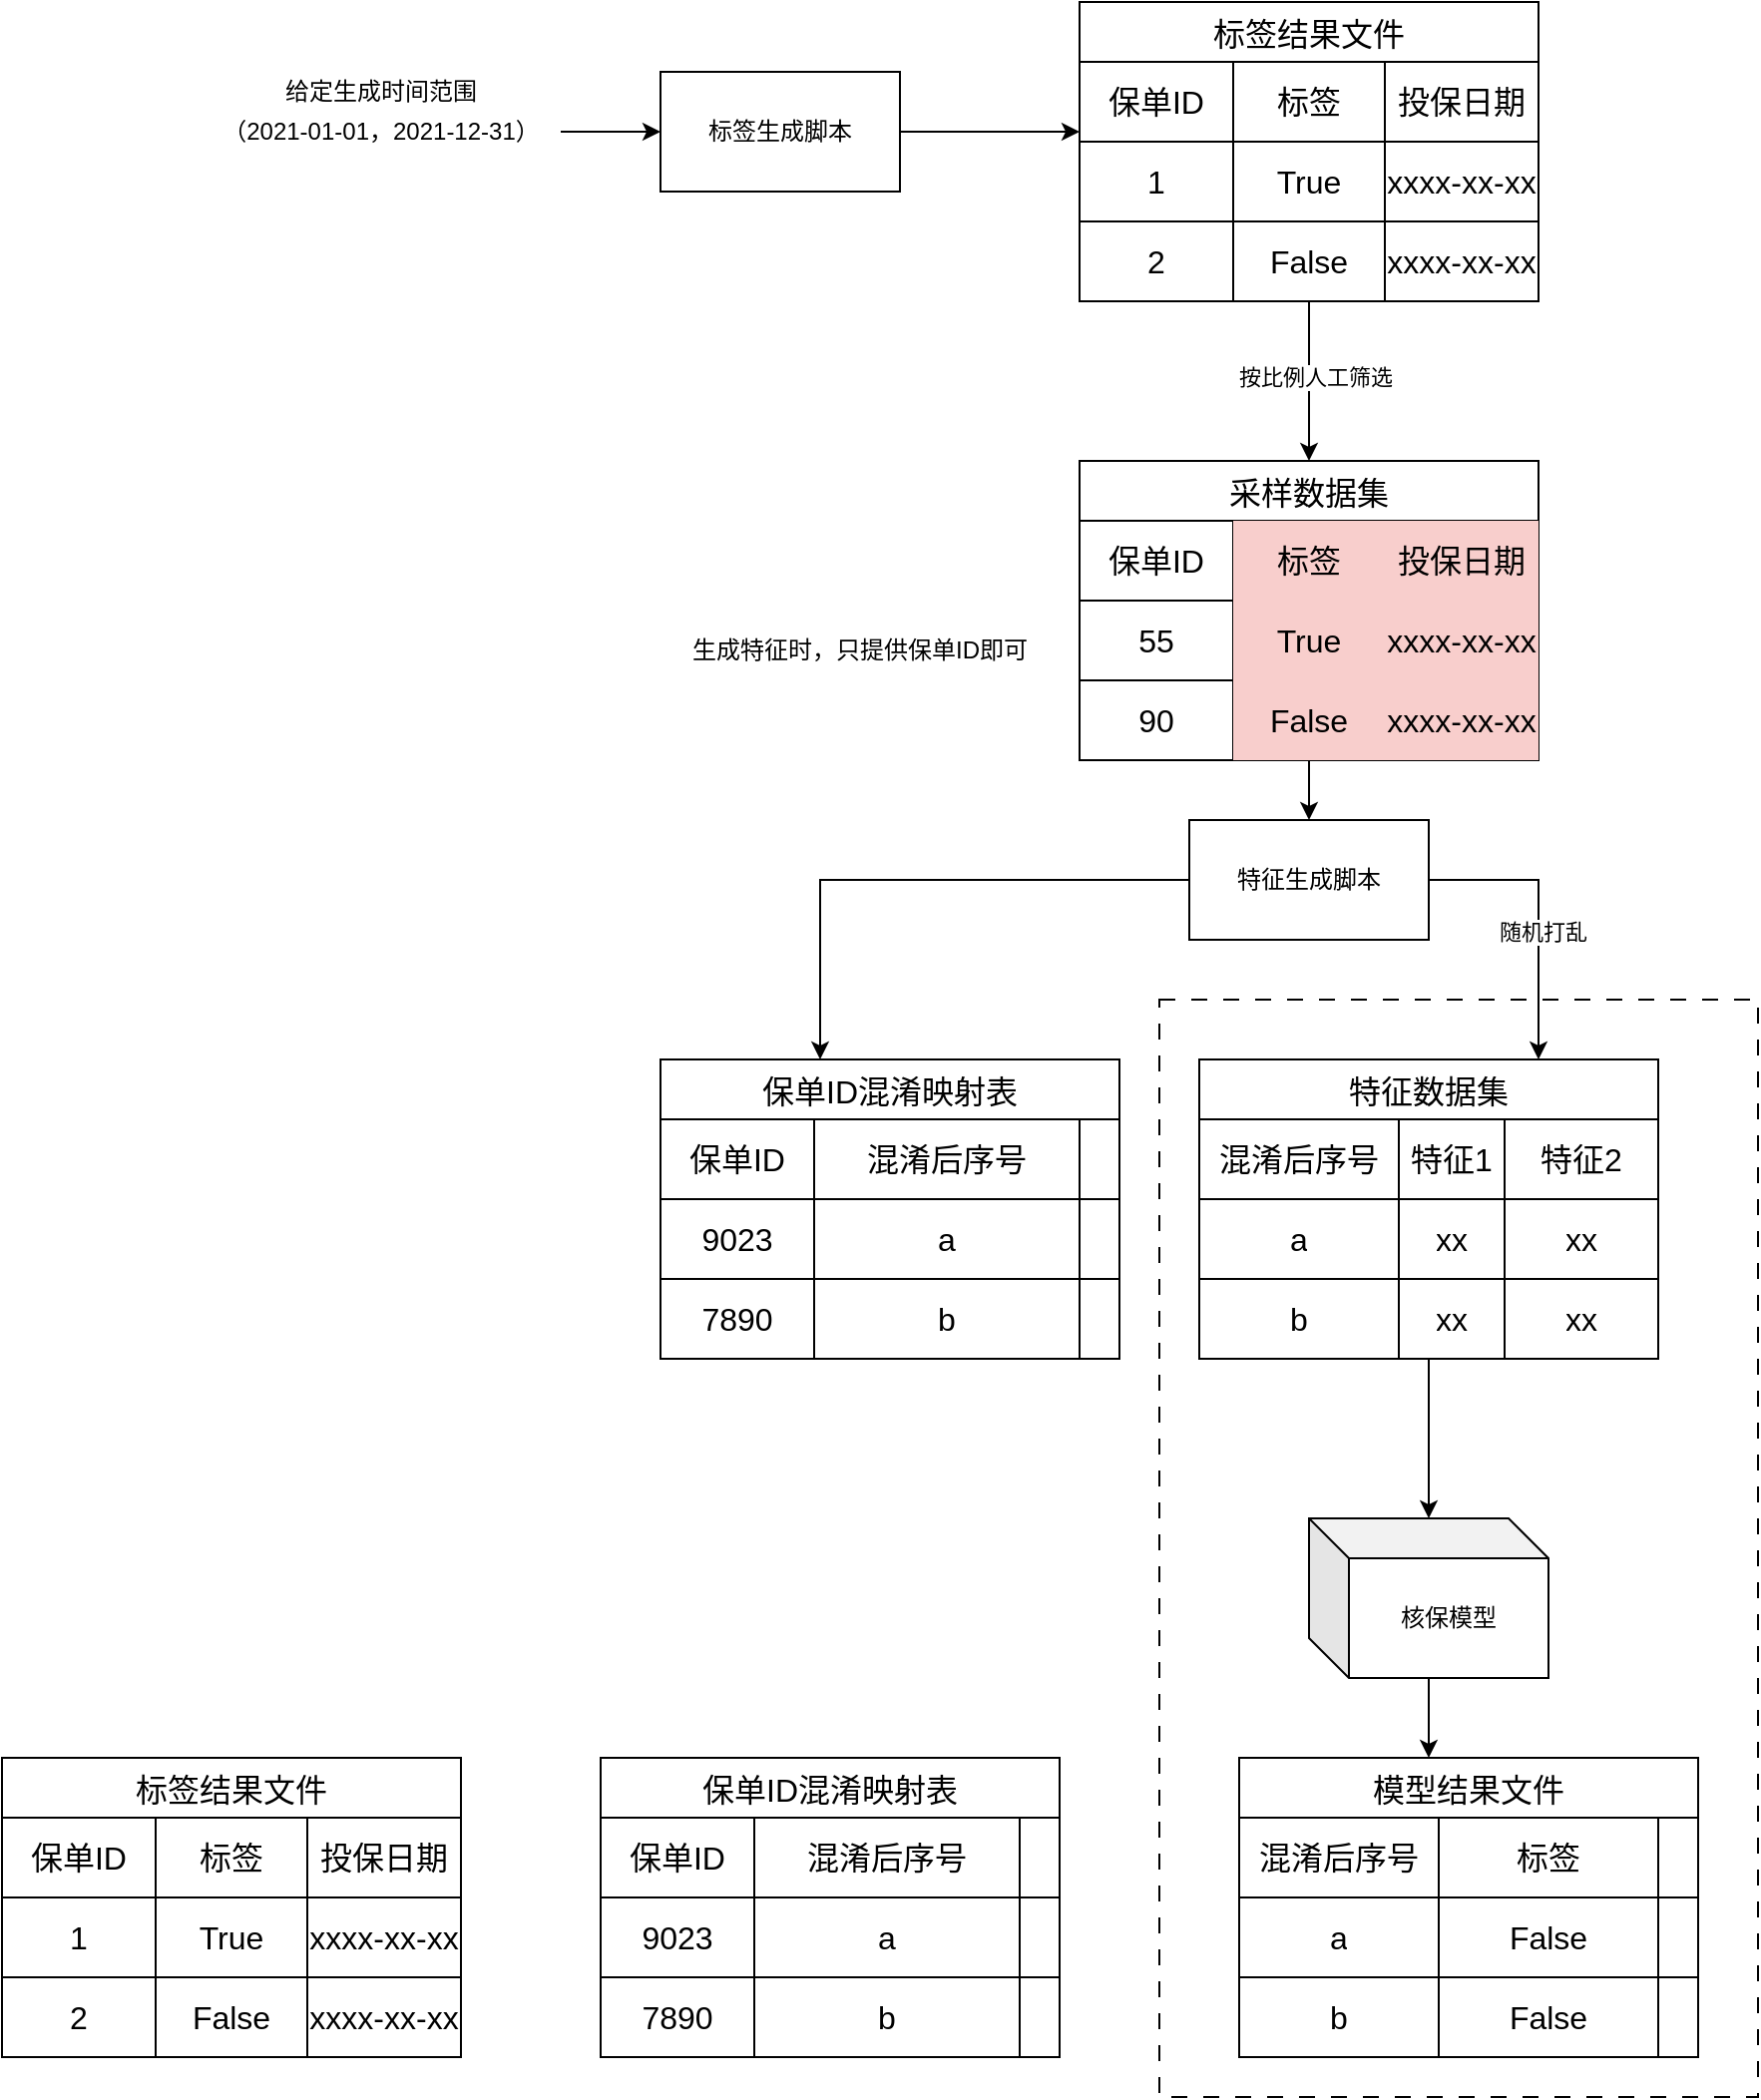<mxfile version="22.1.17" type="github">
  <diagram name="Page-1" id="KHW0duenWgythrrd411L">
    <mxGraphModel dx="2924" dy="1146" grid="1" gridSize="10" guides="1" tooltips="1" connect="1" arrows="1" fold="1" page="1" pageScale="1" pageWidth="850" pageHeight="1100" math="0" shadow="0">
      <root>
        <mxCell id="0" />
        <mxCell id="1" parent="0" />
        <mxCell id="S_Brn1MRhOEsXT1aJHYd-99" value="" style="rounded=0;whiteSpace=wrap;html=1;fillColor=none;dashed=1;dashPattern=8 8;" vertex="1" parent="1">
          <mxGeometry x="500" y="580" width="300" height="550" as="geometry" />
        </mxCell>
        <mxCell id="S_Brn1MRhOEsXT1aJHYd-56" style="edgeStyle=orthogonalEdgeStyle;rounded=0;orthogonalLoop=1;jettySize=auto;html=1;" edge="1" parent="1" source="S_Brn1MRhOEsXT1aJHYd-1" target="S_Brn1MRhOEsXT1aJHYd-43">
          <mxGeometry relative="1" as="geometry">
            <Array as="points">
              <mxPoint x="330" y="520" />
            </Array>
          </mxGeometry>
        </mxCell>
        <mxCell id="S_Brn1MRhOEsXT1aJHYd-100" style="edgeStyle=orthogonalEdgeStyle;rounded=0;orthogonalLoop=1;jettySize=auto;html=1;" edge="1" parent="1" source="S_Brn1MRhOEsXT1aJHYd-1" target="S_Brn1MRhOEsXT1aJHYd-57">
          <mxGeometry relative="1" as="geometry">
            <Array as="points">
              <mxPoint x="690" y="520" />
            </Array>
          </mxGeometry>
        </mxCell>
        <mxCell id="S_Brn1MRhOEsXT1aJHYd-101" value="随机打乱" style="edgeLabel;html=1;align=center;verticalAlign=middle;resizable=0;points=[];" vertex="1" connectable="0" parent="S_Brn1MRhOEsXT1aJHYd-100">
          <mxGeometry x="0.117" y="2" relative="1" as="geometry">
            <mxPoint as="offset" />
          </mxGeometry>
        </mxCell>
        <mxCell id="S_Brn1MRhOEsXT1aJHYd-1" value="特征生成脚本" style="rounded=0;whiteSpace=wrap;html=1;" vertex="1" parent="1">
          <mxGeometry x="515" y="490" width="120" height="60" as="geometry" />
        </mxCell>
        <mxCell id="S_Brn1MRhOEsXT1aJHYd-9" style="edgeStyle=orthogonalEdgeStyle;rounded=0;orthogonalLoop=1;jettySize=auto;html=1;" edge="1" parent="1" source="S_Brn1MRhOEsXT1aJHYd-2">
          <mxGeometry relative="1" as="geometry">
            <mxPoint x="460" y="145" as="targetPoint" />
          </mxGeometry>
        </mxCell>
        <mxCell id="S_Brn1MRhOEsXT1aJHYd-2" value="标签生成脚本" style="rounded=0;whiteSpace=wrap;html=1;" vertex="1" parent="1">
          <mxGeometry x="250" y="115" width="120" height="60" as="geometry" />
        </mxCell>
        <mxCell id="S_Brn1MRhOEsXT1aJHYd-4" style="edgeStyle=orthogonalEdgeStyle;rounded=0;orthogonalLoop=1;jettySize=auto;html=1;entryX=0;entryY=0.5;entryDx=0;entryDy=0;" edge="1" parent="1" source="S_Brn1MRhOEsXT1aJHYd-3" target="S_Brn1MRhOEsXT1aJHYd-2">
          <mxGeometry relative="1" as="geometry" />
        </mxCell>
        <mxCell id="S_Brn1MRhOEsXT1aJHYd-3" value="（2021-01-01，2021-12-31）" style="text;html=1;strokeColor=none;fillColor=none;align=center;verticalAlign=middle;whiteSpace=wrap;rounded=0;" vertex="1" parent="1">
          <mxGeometry x="20" y="130" width="180" height="30" as="geometry" />
        </mxCell>
        <mxCell id="S_Brn1MRhOEsXT1aJHYd-6" value="给定生成时间范围" style="text;html=1;strokeColor=none;fillColor=none;align=center;verticalAlign=middle;whiteSpace=wrap;rounded=0;" vertex="1" parent="1">
          <mxGeometry x="45" y="110" width="130" height="30" as="geometry" />
        </mxCell>
        <mxCell id="S_Brn1MRhOEsXT1aJHYd-39" style="edgeStyle=orthogonalEdgeStyle;rounded=0;orthogonalLoop=1;jettySize=auto;html=1;entryX=0.5;entryY=0;entryDx=0;entryDy=0;" edge="1" parent="1" source="S_Brn1MRhOEsXT1aJHYd-11" target="S_Brn1MRhOEsXT1aJHYd-24">
          <mxGeometry relative="1" as="geometry" />
        </mxCell>
        <mxCell id="S_Brn1MRhOEsXT1aJHYd-40" value="按比例人工筛选" style="edgeLabel;html=1;align=center;verticalAlign=middle;resizable=0;points=[];" vertex="1" connectable="0" parent="S_Brn1MRhOEsXT1aJHYd-39">
          <mxGeometry x="-0.057" y="3" relative="1" as="geometry">
            <mxPoint as="offset" />
          </mxGeometry>
        </mxCell>
        <mxCell id="S_Brn1MRhOEsXT1aJHYd-11" value="标签结果文件" style="shape=table;startSize=30;container=1;collapsible=0;childLayout=tableLayout;strokeColor=default;fontSize=16;" vertex="1" parent="1">
          <mxGeometry x="460" y="80" width="230" height="150" as="geometry" />
        </mxCell>
        <mxCell id="S_Brn1MRhOEsXT1aJHYd-12" value="" style="shape=tableRow;horizontal=0;startSize=0;swimlaneHead=0;swimlaneBody=0;strokeColor=inherit;top=0;left=0;bottom=0;right=0;collapsible=0;dropTarget=0;fillColor=none;points=[[0,0.5],[1,0.5]];portConstraint=eastwest;fontSize=16;" vertex="1" parent="S_Brn1MRhOEsXT1aJHYd-11">
          <mxGeometry y="30" width="230" height="40" as="geometry" />
        </mxCell>
        <mxCell id="S_Brn1MRhOEsXT1aJHYd-13" value="保单ID" style="shape=partialRectangle;html=1;whiteSpace=wrap;connectable=0;strokeColor=inherit;overflow=hidden;fillColor=none;top=0;left=0;bottom=0;right=0;pointerEvents=1;fontSize=16;" vertex="1" parent="S_Brn1MRhOEsXT1aJHYd-12">
          <mxGeometry width="77" height="40" as="geometry">
            <mxRectangle width="77" height="40" as="alternateBounds" />
          </mxGeometry>
        </mxCell>
        <mxCell id="S_Brn1MRhOEsXT1aJHYd-14" value="标签" style="shape=partialRectangle;html=1;whiteSpace=wrap;connectable=0;strokeColor=inherit;overflow=hidden;fillColor=none;top=0;left=0;bottom=0;right=0;pointerEvents=1;fontSize=16;" vertex="1" parent="S_Brn1MRhOEsXT1aJHYd-12">
          <mxGeometry x="77" width="76" height="40" as="geometry">
            <mxRectangle width="76" height="40" as="alternateBounds" />
          </mxGeometry>
        </mxCell>
        <mxCell id="S_Brn1MRhOEsXT1aJHYd-15" value="投保日期" style="shape=partialRectangle;html=1;whiteSpace=wrap;connectable=0;strokeColor=inherit;overflow=hidden;fillColor=none;top=0;left=0;bottom=0;right=0;pointerEvents=1;fontSize=16;" vertex="1" parent="S_Brn1MRhOEsXT1aJHYd-12">
          <mxGeometry x="153" width="77" height="40" as="geometry">
            <mxRectangle width="77" height="40" as="alternateBounds" />
          </mxGeometry>
        </mxCell>
        <mxCell id="S_Brn1MRhOEsXT1aJHYd-16" value="" style="shape=tableRow;horizontal=0;startSize=0;swimlaneHead=0;swimlaneBody=0;strokeColor=inherit;top=0;left=0;bottom=0;right=0;collapsible=0;dropTarget=0;fillColor=none;points=[[0,0.5],[1,0.5]];portConstraint=eastwest;fontSize=16;" vertex="1" parent="S_Brn1MRhOEsXT1aJHYd-11">
          <mxGeometry y="70" width="230" height="40" as="geometry" />
        </mxCell>
        <mxCell id="S_Brn1MRhOEsXT1aJHYd-17" value="1" style="shape=partialRectangle;html=1;whiteSpace=wrap;connectable=0;strokeColor=inherit;overflow=hidden;fillColor=none;top=0;left=0;bottom=0;right=0;pointerEvents=1;fontSize=16;" vertex="1" parent="S_Brn1MRhOEsXT1aJHYd-16">
          <mxGeometry width="77" height="40" as="geometry">
            <mxRectangle width="77" height="40" as="alternateBounds" />
          </mxGeometry>
        </mxCell>
        <mxCell id="S_Brn1MRhOEsXT1aJHYd-18" value="True" style="shape=partialRectangle;html=1;whiteSpace=wrap;connectable=0;strokeColor=inherit;overflow=hidden;fillColor=none;top=0;left=0;bottom=0;right=0;pointerEvents=1;fontSize=16;" vertex="1" parent="S_Brn1MRhOEsXT1aJHYd-16">
          <mxGeometry x="77" width="76" height="40" as="geometry">
            <mxRectangle width="76" height="40" as="alternateBounds" />
          </mxGeometry>
        </mxCell>
        <mxCell id="S_Brn1MRhOEsXT1aJHYd-19" value="xxxx-xx-xx" style="shape=partialRectangle;html=1;whiteSpace=wrap;connectable=0;strokeColor=inherit;overflow=hidden;fillColor=none;top=0;left=0;bottom=0;right=0;pointerEvents=1;fontSize=16;" vertex="1" parent="S_Brn1MRhOEsXT1aJHYd-16">
          <mxGeometry x="153" width="77" height="40" as="geometry">
            <mxRectangle width="77" height="40" as="alternateBounds" />
          </mxGeometry>
        </mxCell>
        <mxCell id="S_Brn1MRhOEsXT1aJHYd-20" value="" style="shape=tableRow;horizontal=0;startSize=0;swimlaneHead=0;swimlaneBody=0;strokeColor=inherit;top=0;left=0;bottom=0;right=0;collapsible=0;dropTarget=0;fillColor=none;points=[[0,0.5],[1,0.5]];portConstraint=eastwest;fontSize=16;" vertex="1" parent="S_Brn1MRhOEsXT1aJHYd-11">
          <mxGeometry y="110" width="230" height="40" as="geometry" />
        </mxCell>
        <mxCell id="S_Brn1MRhOEsXT1aJHYd-21" value="2" style="shape=partialRectangle;html=1;whiteSpace=wrap;connectable=0;strokeColor=inherit;overflow=hidden;fillColor=none;top=0;left=0;bottom=0;right=0;pointerEvents=1;fontSize=16;" vertex="1" parent="S_Brn1MRhOEsXT1aJHYd-20">
          <mxGeometry width="77" height="40" as="geometry">
            <mxRectangle width="77" height="40" as="alternateBounds" />
          </mxGeometry>
        </mxCell>
        <mxCell id="S_Brn1MRhOEsXT1aJHYd-22" value="False" style="shape=partialRectangle;html=1;whiteSpace=wrap;connectable=0;strokeColor=inherit;overflow=hidden;fillColor=none;top=0;left=0;bottom=0;right=0;pointerEvents=1;fontSize=16;" vertex="1" parent="S_Brn1MRhOEsXT1aJHYd-20">
          <mxGeometry x="77" width="76" height="40" as="geometry">
            <mxRectangle width="76" height="40" as="alternateBounds" />
          </mxGeometry>
        </mxCell>
        <mxCell id="S_Brn1MRhOEsXT1aJHYd-23" value="xxxx-xx-xx" style="shape=partialRectangle;html=1;whiteSpace=wrap;connectable=0;strokeColor=inherit;overflow=hidden;fillColor=none;top=0;left=0;bottom=0;right=0;pointerEvents=1;fontSize=16;" vertex="1" parent="S_Brn1MRhOEsXT1aJHYd-20">
          <mxGeometry x="153" width="77" height="40" as="geometry">
            <mxRectangle width="77" height="40" as="alternateBounds" />
          </mxGeometry>
        </mxCell>
        <mxCell id="S_Brn1MRhOEsXT1aJHYd-41" style="edgeStyle=orthogonalEdgeStyle;rounded=0;orthogonalLoop=1;jettySize=auto;html=1;entryX=0.5;entryY=0;entryDx=0;entryDy=0;" edge="1" parent="1" source="S_Brn1MRhOEsXT1aJHYd-24" target="S_Brn1MRhOEsXT1aJHYd-1">
          <mxGeometry relative="1" as="geometry" />
        </mxCell>
        <mxCell id="S_Brn1MRhOEsXT1aJHYd-24" value="采样数据集" style="shape=table;startSize=30;container=1;collapsible=0;childLayout=tableLayout;strokeColor=default;fontSize=16;" vertex="1" parent="1">
          <mxGeometry x="460" y="310" width="230" height="150" as="geometry" />
        </mxCell>
        <mxCell id="S_Brn1MRhOEsXT1aJHYd-25" value="" style="shape=tableRow;horizontal=0;startSize=0;swimlaneHead=0;swimlaneBody=0;strokeColor=inherit;top=0;left=0;bottom=0;right=0;collapsible=0;dropTarget=0;fillColor=none;points=[[0,0.5],[1,0.5]];portConstraint=eastwest;fontSize=16;" vertex="1" parent="S_Brn1MRhOEsXT1aJHYd-24">
          <mxGeometry y="30" width="230" height="40" as="geometry" />
        </mxCell>
        <mxCell id="S_Brn1MRhOEsXT1aJHYd-26" value="保单ID" style="shape=partialRectangle;html=1;whiteSpace=wrap;connectable=0;strokeColor=inherit;overflow=hidden;fillColor=none;top=0;left=0;bottom=0;right=0;pointerEvents=1;fontSize=16;" vertex="1" parent="S_Brn1MRhOEsXT1aJHYd-25">
          <mxGeometry width="77" height="40" as="geometry">
            <mxRectangle width="77" height="40" as="alternateBounds" />
          </mxGeometry>
        </mxCell>
        <mxCell id="S_Brn1MRhOEsXT1aJHYd-27" value="标签" style="shape=partialRectangle;html=1;whiteSpace=wrap;connectable=0;strokeColor=#b85450;overflow=hidden;fillColor=#f8cecc;top=0;left=0;bottom=0;right=0;pointerEvents=1;fontSize=16;" vertex="1" parent="S_Brn1MRhOEsXT1aJHYd-25">
          <mxGeometry x="77" width="76" height="40" as="geometry">
            <mxRectangle width="76" height="40" as="alternateBounds" />
          </mxGeometry>
        </mxCell>
        <mxCell id="S_Brn1MRhOEsXT1aJHYd-28" value="投保日期" style="shape=partialRectangle;html=1;whiteSpace=wrap;connectable=0;strokeColor=#b85450;overflow=hidden;fillColor=#f8cecc;top=0;left=0;bottom=0;right=0;pointerEvents=1;fontSize=16;" vertex="1" parent="S_Brn1MRhOEsXT1aJHYd-25">
          <mxGeometry x="153" width="77" height="40" as="geometry">
            <mxRectangle width="77" height="40" as="alternateBounds" />
          </mxGeometry>
        </mxCell>
        <mxCell id="S_Brn1MRhOEsXT1aJHYd-29" value="" style="shape=tableRow;horizontal=0;startSize=0;swimlaneHead=0;swimlaneBody=0;strokeColor=inherit;top=0;left=0;bottom=0;right=0;collapsible=0;dropTarget=0;fillColor=none;points=[[0,0.5],[1,0.5]];portConstraint=eastwest;fontSize=16;" vertex="1" parent="S_Brn1MRhOEsXT1aJHYd-24">
          <mxGeometry y="70" width="230" height="40" as="geometry" />
        </mxCell>
        <mxCell id="S_Brn1MRhOEsXT1aJHYd-30" value="55" style="shape=partialRectangle;html=1;whiteSpace=wrap;connectable=0;strokeColor=inherit;overflow=hidden;fillColor=none;top=0;left=0;bottom=0;right=0;pointerEvents=1;fontSize=16;" vertex="1" parent="S_Brn1MRhOEsXT1aJHYd-29">
          <mxGeometry width="77" height="40" as="geometry">
            <mxRectangle width="77" height="40" as="alternateBounds" />
          </mxGeometry>
        </mxCell>
        <mxCell id="S_Brn1MRhOEsXT1aJHYd-31" value="True" style="shape=partialRectangle;html=1;whiteSpace=wrap;connectable=0;strokeColor=#b85450;overflow=hidden;fillColor=#f8cecc;top=0;left=0;bottom=0;right=0;pointerEvents=1;fontSize=16;" vertex="1" parent="S_Brn1MRhOEsXT1aJHYd-29">
          <mxGeometry x="77" width="76" height="40" as="geometry">
            <mxRectangle width="76" height="40" as="alternateBounds" />
          </mxGeometry>
        </mxCell>
        <mxCell id="S_Brn1MRhOEsXT1aJHYd-32" value="xxxx-xx-xx" style="shape=partialRectangle;html=1;whiteSpace=wrap;connectable=0;strokeColor=#b85450;overflow=hidden;fillColor=#f8cecc;top=0;left=0;bottom=0;right=0;pointerEvents=1;fontSize=16;" vertex="1" parent="S_Brn1MRhOEsXT1aJHYd-29">
          <mxGeometry x="153" width="77" height="40" as="geometry">
            <mxRectangle width="77" height="40" as="alternateBounds" />
          </mxGeometry>
        </mxCell>
        <mxCell id="S_Brn1MRhOEsXT1aJHYd-33" value="" style="shape=tableRow;horizontal=0;startSize=0;swimlaneHead=0;swimlaneBody=0;strokeColor=inherit;top=0;left=0;bottom=0;right=0;collapsible=0;dropTarget=0;fillColor=none;points=[[0,0.5],[1,0.5]];portConstraint=eastwest;fontSize=16;" vertex="1" parent="S_Brn1MRhOEsXT1aJHYd-24">
          <mxGeometry y="110" width="230" height="40" as="geometry" />
        </mxCell>
        <mxCell id="S_Brn1MRhOEsXT1aJHYd-34" value="90" style="shape=partialRectangle;html=1;whiteSpace=wrap;connectable=0;strokeColor=inherit;overflow=hidden;fillColor=none;top=0;left=0;bottom=0;right=0;pointerEvents=1;fontSize=16;" vertex="1" parent="S_Brn1MRhOEsXT1aJHYd-33">
          <mxGeometry width="77" height="40" as="geometry">
            <mxRectangle width="77" height="40" as="alternateBounds" />
          </mxGeometry>
        </mxCell>
        <mxCell id="S_Brn1MRhOEsXT1aJHYd-35" value="False" style="shape=partialRectangle;html=1;whiteSpace=wrap;connectable=0;strokeColor=#b85450;overflow=hidden;fillColor=#f8cecc;top=0;left=0;bottom=0;right=0;pointerEvents=1;fontSize=16;" vertex="1" parent="S_Brn1MRhOEsXT1aJHYd-33">
          <mxGeometry x="77" width="76" height="40" as="geometry">
            <mxRectangle width="76" height="40" as="alternateBounds" />
          </mxGeometry>
        </mxCell>
        <mxCell id="S_Brn1MRhOEsXT1aJHYd-36" value="xxxx-xx-xx" style="shape=partialRectangle;html=1;whiteSpace=wrap;connectable=0;strokeColor=#b85450;overflow=hidden;fillColor=#f8cecc;top=0;left=0;bottom=0;right=0;pointerEvents=1;fontSize=16;" vertex="1" parent="S_Brn1MRhOEsXT1aJHYd-33">
          <mxGeometry x="153" width="77" height="40" as="geometry">
            <mxRectangle width="77" height="40" as="alternateBounds" />
          </mxGeometry>
        </mxCell>
        <mxCell id="S_Brn1MRhOEsXT1aJHYd-43" value="保单ID混淆映射表" style="shape=table;startSize=30;container=1;collapsible=0;childLayout=tableLayout;strokeColor=default;fontSize=16;" vertex="1" parent="1">
          <mxGeometry x="250" y="610" width="230" height="150" as="geometry" />
        </mxCell>
        <mxCell id="S_Brn1MRhOEsXT1aJHYd-44" value="" style="shape=tableRow;horizontal=0;startSize=0;swimlaneHead=0;swimlaneBody=0;strokeColor=inherit;top=0;left=0;bottom=0;right=0;collapsible=0;dropTarget=0;fillColor=none;points=[[0,0.5],[1,0.5]];portConstraint=eastwest;fontSize=16;" vertex="1" parent="S_Brn1MRhOEsXT1aJHYd-43">
          <mxGeometry y="30" width="230" height="40" as="geometry" />
        </mxCell>
        <mxCell id="S_Brn1MRhOEsXT1aJHYd-45" value="保单ID" style="shape=partialRectangle;html=1;whiteSpace=wrap;connectable=0;strokeColor=inherit;overflow=hidden;fillColor=none;top=0;left=0;bottom=0;right=0;pointerEvents=1;fontSize=16;" vertex="1" parent="S_Brn1MRhOEsXT1aJHYd-44">
          <mxGeometry width="77" height="40" as="geometry">
            <mxRectangle width="77" height="40" as="alternateBounds" />
          </mxGeometry>
        </mxCell>
        <mxCell id="S_Brn1MRhOEsXT1aJHYd-46" value="混淆后序号" style="shape=partialRectangle;html=1;whiteSpace=wrap;connectable=0;strokeColor=inherit;overflow=hidden;fillColor=none;top=0;left=0;bottom=0;right=0;pointerEvents=1;fontSize=16;" vertex="1" parent="S_Brn1MRhOEsXT1aJHYd-44">
          <mxGeometry x="77" width="133" height="40" as="geometry">
            <mxRectangle width="133" height="40" as="alternateBounds" />
          </mxGeometry>
        </mxCell>
        <mxCell id="S_Brn1MRhOEsXT1aJHYd-47" value="" style="shape=partialRectangle;html=1;whiteSpace=wrap;connectable=0;strokeColor=inherit;overflow=hidden;fillColor=none;top=0;left=0;bottom=0;right=0;pointerEvents=1;fontSize=16;" vertex="1" parent="S_Brn1MRhOEsXT1aJHYd-44">
          <mxGeometry x="210" width="20" height="40" as="geometry">
            <mxRectangle width="20" height="40" as="alternateBounds" />
          </mxGeometry>
        </mxCell>
        <mxCell id="S_Brn1MRhOEsXT1aJHYd-48" value="" style="shape=tableRow;horizontal=0;startSize=0;swimlaneHead=0;swimlaneBody=0;strokeColor=inherit;top=0;left=0;bottom=0;right=0;collapsible=0;dropTarget=0;fillColor=none;points=[[0,0.5],[1,0.5]];portConstraint=eastwest;fontSize=16;" vertex="1" parent="S_Brn1MRhOEsXT1aJHYd-43">
          <mxGeometry y="70" width="230" height="40" as="geometry" />
        </mxCell>
        <mxCell id="S_Brn1MRhOEsXT1aJHYd-49" value="9023" style="shape=partialRectangle;html=1;whiteSpace=wrap;connectable=0;strokeColor=inherit;overflow=hidden;fillColor=none;top=0;left=0;bottom=0;right=0;pointerEvents=1;fontSize=16;" vertex="1" parent="S_Brn1MRhOEsXT1aJHYd-48">
          <mxGeometry width="77" height="40" as="geometry">
            <mxRectangle width="77" height="40" as="alternateBounds" />
          </mxGeometry>
        </mxCell>
        <mxCell id="S_Brn1MRhOEsXT1aJHYd-50" value="a" style="shape=partialRectangle;html=1;whiteSpace=wrap;connectable=0;strokeColor=inherit;overflow=hidden;fillColor=none;top=0;left=0;bottom=0;right=0;pointerEvents=1;fontSize=16;" vertex="1" parent="S_Brn1MRhOEsXT1aJHYd-48">
          <mxGeometry x="77" width="133" height="40" as="geometry">
            <mxRectangle width="133" height="40" as="alternateBounds" />
          </mxGeometry>
        </mxCell>
        <mxCell id="S_Brn1MRhOEsXT1aJHYd-51" value="" style="shape=partialRectangle;html=1;whiteSpace=wrap;connectable=0;strokeColor=inherit;overflow=hidden;fillColor=none;top=0;left=0;bottom=0;right=0;pointerEvents=1;fontSize=16;" vertex="1" parent="S_Brn1MRhOEsXT1aJHYd-48">
          <mxGeometry x="210" width="20" height="40" as="geometry">
            <mxRectangle width="20" height="40" as="alternateBounds" />
          </mxGeometry>
        </mxCell>
        <mxCell id="S_Brn1MRhOEsXT1aJHYd-52" value="" style="shape=tableRow;horizontal=0;startSize=0;swimlaneHead=0;swimlaneBody=0;strokeColor=inherit;top=0;left=0;bottom=0;right=0;collapsible=0;dropTarget=0;fillColor=none;points=[[0,0.5],[1,0.5]];portConstraint=eastwest;fontSize=16;" vertex="1" parent="S_Brn1MRhOEsXT1aJHYd-43">
          <mxGeometry y="110" width="230" height="40" as="geometry" />
        </mxCell>
        <mxCell id="S_Brn1MRhOEsXT1aJHYd-53" value="7890" style="shape=partialRectangle;html=1;whiteSpace=wrap;connectable=0;strokeColor=inherit;overflow=hidden;fillColor=none;top=0;left=0;bottom=0;right=0;pointerEvents=1;fontSize=16;" vertex="1" parent="S_Brn1MRhOEsXT1aJHYd-52">
          <mxGeometry width="77" height="40" as="geometry">
            <mxRectangle width="77" height="40" as="alternateBounds" />
          </mxGeometry>
        </mxCell>
        <mxCell id="S_Brn1MRhOEsXT1aJHYd-54" value="b" style="shape=partialRectangle;html=1;whiteSpace=wrap;connectable=0;strokeColor=inherit;overflow=hidden;fillColor=none;top=0;left=0;bottom=0;right=0;pointerEvents=1;fontSize=16;" vertex="1" parent="S_Brn1MRhOEsXT1aJHYd-52">
          <mxGeometry x="77" width="133" height="40" as="geometry">
            <mxRectangle width="133" height="40" as="alternateBounds" />
          </mxGeometry>
        </mxCell>
        <mxCell id="S_Brn1MRhOEsXT1aJHYd-55" value="" style="shape=partialRectangle;html=1;whiteSpace=wrap;connectable=0;strokeColor=inherit;overflow=hidden;fillColor=none;top=0;left=0;bottom=0;right=0;pointerEvents=1;fontSize=16;" vertex="1" parent="S_Brn1MRhOEsXT1aJHYd-52">
          <mxGeometry x="210" width="20" height="40" as="geometry">
            <mxRectangle width="20" height="40" as="alternateBounds" />
          </mxGeometry>
        </mxCell>
        <mxCell id="S_Brn1MRhOEsXT1aJHYd-104" style="edgeStyle=orthogonalEdgeStyle;rounded=0;orthogonalLoop=1;jettySize=auto;html=1;" edge="1" parent="1" source="S_Brn1MRhOEsXT1aJHYd-57" target="S_Brn1MRhOEsXT1aJHYd-103">
          <mxGeometry relative="1" as="geometry" />
        </mxCell>
        <mxCell id="S_Brn1MRhOEsXT1aJHYd-57" value="特征数据集" style="shape=table;startSize=30;container=1;collapsible=0;childLayout=tableLayout;strokeColor=default;fontSize=16;" vertex="1" parent="1">
          <mxGeometry x="520" y="610" width="230" height="150" as="geometry" />
        </mxCell>
        <mxCell id="S_Brn1MRhOEsXT1aJHYd-58" value="" style="shape=tableRow;horizontal=0;startSize=0;swimlaneHead=0;swimlaneBody=0;strokeColor=inherit;top=0;left=0;bottom=0;right=0;collapsible=0;dropTarget=0;fillColor=none;points=[[0,0.5],[1,0.5]];portConstraint=eastwest;fontSize=16;" vertex="1" parent="S_Brn1MRhOEsXT1aJHYd-57">
          <mxGeometry y="30" width="230" height="40" as="geometry" />
        </mxCell>
        <mxCell id="S_Brn1MRhOEsXT1aJHYd-59" value="混淆后序号" style="shape=partialRectangle;html=1;whiteSpace=wrap;connectable=0;strokeColor=inherit;overflow=hidden;fillColor=none;top=0;left=0;bottom=0;right=0;pointerEvents=1;fontSize=16;" vertex="1" parent="S_Brn1MRhOEsXT1aJHYd-58">
          <mxGeometry width="100" height="40" as="geometry">
            <mxRectangle width="100" height="40" as="alternateBounds" />
          </mxGeometry>
        </mxCell>
        <mxCell id="S_Brn1MRhOEsXT1aJHYd-60" value="特征1" style="shape=partialRectangle;html=1;whiteSpace=wrap;connectable=0;strokeColor=inherit;overflow=hidden;fillColor=none;top=0;left=0;bottom=0;right=0;pointerEvents=1;fontSize=16;" vertex="1" parent="S_Brn1MRhOEsXT1aJHYd-58">
          <mxGeometry x="100" width="53" height="40" as="geometry">
            <mxRectangle width="53" height="40" as="alternateBounds" />
          </mxGeometry>
        </mxCell>
        <mxCell id="S_Brn1MRhOEsXT1aJHYd-61" value="特征2" style="shape=partialRectangle;html=1;whiteSpace=wrap;connectable=0;strokeColor=inherit;overflow=hidden;fillColor=none;top=0;left=0;bottom=0;right=0;pointerEvents=1;fontSize=16;" vertex="1" parent="S_Brn1MRhOEsXT1aJHYd-58">
          <mxGeometry x="153" width="77" height="40" as="geometry">
            <mxRectangle width="77" height="40" as="alternateBounds" />
          </mxGeometry>
        </mxCell>
        <mxCell id="S_Brn1MRhOEsXT1aJHYd-62" value="" style="shape=tableRow;horizontal=0;startSize=0;swimlaneHead=0;swimlaneBody=0;strokeColor=inherit;top=0;left=0;bottom=0;right=0;collapsible=0;dropTarget=0;fillColor=none;points=[[0,0.5],[1,0.5]];portConstraint=eastwest;fontSize=16;" vertex="1" parent="S_Brn1MRhOEsXT1aJHYd-57">
          <mxGeometry y="70" width="230" height="40" as="geometry" />
        </mxCell>
        <mxCell id="S_Brn1MRhOEsXT1aJHYd-63" value="a" style="shape=partialRectangle;html=1;whiteSpace=wrap;connectable=0;strokeColor=inherit;overflow=hidden;fillColor=none;top=0;left=0;bottom=0;right=0;pointerEvents=1;fontSize=16;" vertex="1" parent="S_Brn1MRhOEsXT1aJHYd-62">
          <mxGeometry width="100" height="40" as="geometry">
            <mxRectangle width="100" height="40" as="alternateBounds" />
          </mxGeometry>
        </mxCell>
        <mxCell id="S_Brn1MRhOEsXT1aJHYd-64" value="xx" style="shape=partialRectangle;html=1;whiteSpace=wrap;connectable=0;strokeColor=inherit;overflow=hidden;fillColor=none;top=0;left=0;bottom=0;right=0;pointerEvents=1;fontSize=16;" vertex="1" parent="S_Brn1MRhOEsXT1aJHYd-62">
          <mxGeometry x="100" width="53" height="40" as="geometry">
            <mxRectangle width="53" height="40" as="alternateBounds" />
          </mxGeometry>
        </mxCell>
        <mxCell id="S_Brn1MRhOEsXT1aJHYd-65" value="xx" style="shape=partialRectangle;html=1;whiteSpace=wrap;connectable=0;strokeColor=inherit;overflow=hidden;fillColor=none;top=0;left=0;bottom=0;right=0;pointerEvents=1;fontSize=16;" vertex="1" parent="S_Brn1MRhOEsXT1aJHYd-62">
          <mxGeometry x="153" width="77" height="40" as="geometry">
            <mxRectangle width="77" height="40" as="alternateBounds" />
          </mxGeometry>
        </mxCell>
        <mxCell id="S_Brn1MRhOEsXT1aJHYd-66" value="" style="shape=tableRow;horizontal=0;startSize=0;swimlaneHead=0;swimlaneBody=0;strokeColor=inherit;top=0;left=0;bottom=0;right=0;collapsible=0;dropTarget=0;fillColor=none;points=[[0,0.5],[1,0.5]];portConstraint=eastwest;fontSize=16;" vertex="1" parent="S_Brn1MRhOEsXT1aJHYd-57">
          <mxGeometry y="110" width="230" height="40" as="geometry" />
        </mxCell>
        <mxCell id="S_Brn1MRhOEsXT1aJHYd-67" value="b" style="shape=partialRectangle;html=1;whiteSpace=wrap;connectable=0;strokeColor=inherit;overflow=hidden;fillColor=none;top=0;left=0;bottom=0;right=0;pointerEvents=1;fontSize=16;" vertex="1" parent="S_Brn1MRhOEsXT1aJHYd-66">
          <mxGeometry width="100" height="40" as="geometry">
            <mxRectangle width="100" height="40" as="alternateBounds" />
          </mxGeometry>
        </mxCell>
        <mxCell id="S_Brn1MRhOEsXT1aJHYd-68" value="xx" style="shape=partialRectangle;html=1;whiteSpace=wrap;connectable=0;strokeColor=inherit;overflow=hidden;fillColor=none;top=0;left=0;bottom=0;right=0;pointerEvents=1;fontSize=16;" vertex="1" parent="S_Brn1MRhOEsXT1aJHYd-66">
          <mxGeometry x="100" width="53" height="40" as="geometry">
            <mxRectangle width="53" height="40" as="alternateBounds" />
          </mxGeometry>
        </mxCell>
        <mxCell id="S_Brn1MRhOEsXT1aJHYd-69" value="xx" style="shape=partialRectangle;html=1;whiteSpace=wrap;connectable=0;strokeColor=inherit;overflow=hidden;fillColor=none;top=0;left=0;bottom=0;right=0;pointerEvents=1;fontSize=16;" vertex="1" parent="S_Brn1MRhOEsXT1aJHYd-66">
          <mxGeometry x="153" width="77" height="40" as="geometry">
            <mxRectangle width="77" height="40" as="alternateBounds" />
          </mxGeometry>
        </mxCell>
        <mxCell id="S_Brn1MRhOEsXT1aJHYd-76" value="模型结果文件" style="shape=table;startSize=30;container=1;collapsible=0;childLayout=tableLayout;strokeColor=default;fontSize=16;" vertex="1" parent="1">
          <mxGeometry x="540" y="960" width="230" height="150" as="geometry" />
        </mxCell>
        <mxCell id="S_Brn1MRhOEsXT1aJHYd-77" value="" style="shape=tableRow;horizontal=0;startSize=0;swimlaneHead=0;swimlaneBody=0;strokeColor=inherit;top=0;left=0;bottom=0;right=0;collapsible=0;dropTarget=0;fillColor=none;points=[[0,0.5],[1,0.5]];portConstraint=eastwest;fontSize=16;" vertex="1" parent="S_Brn1MRhOEsXT1aJHYd-76">
          <mxGeometry y="30" width="230" height="40" as="geometry" />
        </mxCell>
        <mxCell id="S_Brn1MRhOEsXT1aJHYd-78" value="混淆后序号" style="shape=partialRectangle;html=1;whiteSpace=wrap;connectable=0;strokeColor=inherit;overflow=hidden;fillColor=none;top=0;left=0;bottom=0;right=0;pointerEvents=1;fontSize=16;" vertex="1" parent="S_Brn1MRhOEsXT1aJHYd-77">
          <mxGeometry width="100" height="40" as="geometry">
            <mxRectangle width="100" height="40" as="alternateBounds" />
          </mxGeometry>
        </mxCell>
        <mxCell id="S_Brn1MRhOEsXT1aJHYd-79" value="标签" style="shape=partialRectangle;html=1;whiteSpace=wrap;connectable=0;strokeColor=inherit;overflow=hidden;fillColor=none;top=0;left=0;bottom=0;right=0;pointerEvents=1;fontSize=16;" vertex="1" parent="S_Brn1MRhOEsXT1aJHYd-77">
          <mxGeometry x="100" width="110" height="40" as="geometry">
            <mxRectangle width="110" height="40" as="alternateBounds" />
          </mxGeometry>
        </mxCell>
        <mxCell id="S_Brn1MRhOEsXT1aJHYd-80" value="" style="shape=partialRectangle;html=1;whiteSpace=wrap;connectable=0;strokeColor=inherit;overflow=hidden;fillColor=none;top=0;left=0;bottom=0;right=0;pointerEvents=1;fontSize=16;" vertex="1" parent="S_Brn1MRhOEsXT1aJHYd-77">
          <mxGeometry x="210" width="20" height="40" as="geometry">
            <mxRectangle width="20" height="40" as="alternateBounds" />
          </mxGeometry>
        </mxCell>
        <mxCell id="S_Brn1MRhOEsXT1aJHYd-81" value="" style="shape=tableRow;horizontal=0;startSize=0;swimlaneHead=0;swimlaneBody=0;strokeColor=inherit;top=0;left=0;bottom=0;right=0;collapsible=0;dropTarget=0;fillColor=none;points=[[0,0.5],[1,0.5]];portConstraint=eastwest;fontSize=16;" vertex="1" parent="S_Brn1MRhOEsXT1aJHYd-76">
          <mxGeometry y="70" width="230" height="40" as="geometry" />
        </mxCell>
        <mxCell id="S_Brn1MRhOEsXT1aJHYd-82" value="a" style="shape=partialRectangle;html=1;whiteSpace=wrap;connectable=0;strokeColor=inherit;overflow=hidden;fillColor=none;top=0;left=0;bottom=0;right=0;pointerEvents=1;fontSize=16;" vertex="1" parent="S_Brn1MRhOEsXT1aJHYd-81">
          <mxGeometry width="100" height="40" as="geometry">
            <mxRectangle width="100" height="40" as="alternateBounds" />
          </mxGeometry>
        </mxCell>
        <mxCell id="S_Brn1MRhOEsXT1aJHYd-83" value="False" style="shape=partialRectangle;html=1;whiteSpace=wrap;connectable=0;strokeColor=inherit;overflow=hidden;fillColor=none;top=0;left=0;bottom=0;right=0;pointerEvents=1;fontSize=16;" vertex="1" parent="S_Brn1MRhOEsXT1aJHYd-81">
          <mxGeometry x="100" width="110" height="40" as="geometry">
            <mxRectangle width="110" height="40" as="alternateBounds" />
          </mxGeometry>
        </mxCell>
        <mxCell id="S_Brn1MRhOEsXT1aJHYd-84" value="" style="shape=partialRectangle;html=1;whiteSpace=wrap;connectable=0;strokeColor=inherit;overflow=hidden;fillColor=none;top=0;left=0;bottom=0;right=0;pointerEvents=1;fontSize=16;" vertex="1" parent="S_Brn1MRhOEsXT1aJHYd-81">
          <mxGeometry x="210" width="20" height="40" as="geometry">
            <mxRectangle width="20" height="40" as="alternateBounds" />
          </mxGeometry>
        </mxCell>
        <mxCell id="S_Brn1MRhOEsXT1aJHYd-85" value="" style="shape=tableRow;horizontal=0;startSize=0;swimlaneHead=0;swimlaneBody=0;strokeColor=inherit;top=0;left=0;bottom=0;right=0;collapsible=0;dropTarget=0;fillColor=none;points=[[0,0.5],[1,0.5]];portConstraint=eastwest;fontSize=16;" vertex="1" parent="S_Brn1MRhOEsXT1aJHYd-76">
          <mxGeometry y="110" width="230" height="40" as="geometry" />
        </mxCell>
        <mxCell id="S_Brn1MRhOEsXT1aJHYd-86" value="b" style="shape=partialRectangle;html=1;whiteSpace=wrap;connectable=0;strokeColor=inherit;overflow=hidden;fillColor=none;top=0;left=0;bottom=0;right=0;pointerEvents=1;fontSize=16;" vertex="1" parent="S_Brn1MRhOEsXT1aJHYd-85">
          <mxGeometry width="100" height="40" as="geometry">
            <mxRectangle width="100" height="40" as="alternateBounds" />
          </mxGeometry>
        </mxCell>
        <mxCell id="S_Brn1MRhOEsXT1aJHYd-87" value="False" style="shape=partialRectangle;html=1;whiteSpace=wrap;connectable=0;strokeColor=inherit;overflow=hidden;fillColor=none;top=0;left=0;bottom=0;right=0;pointerEvents=1;fontSize=16;" vertex="1" parent="S_Brn1MRhOEsXT1aJHYd-85">
          <mxGeometry x="100" width="110" height="40" as="geometry">
            <mxRectangle width="110" height="40" as="alternateBounds" />
          </mxGeometry>
        </mxCell>
        <mxCell id="S_Brn1MRhOEsXT1aJHYd-88" value="" style="shape=partialRectangle;html=1;whiteSpace=wrap;connectable=0;strokeColor=inherit;overflow=hidden;fillColor=none;top=0;left=0;bottom=0;right=0;pointerEvents=1;fontSize=16;" vertex="1" parent="S_Brn1MRhOEsXT1aJHYd-85">
          <mxGeometry x="210" width="20" height="40" as="geometry">
            <mxRectangle width="20" height="40" as="alternateBounds" />
          </mxGeometry>
        </mxCell>
        <mxCell id="S_Brn1MRhOEsXT1aJHYd-103" value="核保模型" style="shape=cube;whiteSpace=wrap;html=1;boundedLbl=1;backgroundOutline=1;darkOpacity=0.05;darkOpacity2=0.1;" vertex="1" parent="1">
          <mxGeometry x="575" y="840" width="120" height="80" as="geometry" />
        </mxCell>
        <mxCell id="S_Brn1MRhOEsXT1aJHYd-105" style="edgeStyle=orthogonalEdgeStyle;rounded=0;orthogonalLoop=1;jettySize=auto;html=1;entryX=0.413;entryY=0;entryDx=0;entryDy=0;entryPerimeter=0;" edge="1" parent="1" source="S_Brn1MRhOEsXT1aJHYd-103" target="S_Brn1MRhOEsXT1aJHYd-76">
          <mxGeometry relative="1" as="geometry" />
        </mxCell>
        <mxCell id="S_Brn1MRhOEsXT1aJHYd-107" value="保单ID混淆映射表" style="shape=table;startSize=30;container=1;collapsible=0;childLayout=tableLayout;strokeColor=default;fontSize=16;" vertex="1" parent="1">
          <mxGeometry x="220" y="960" width="230" height="150" as="geometry" />
        </mxCell>
        <mxCell id="S_Brn1MRhOEsXT1aJHYd-108" value="" style="shape=tableRow;horizontal=0;startSize=0;swimlaneHead=0;swimlaneBody=0;strokeColor=inherit;top=0;left=0;bottom=0;right=0;collapsible=0;dropTarget=0;fillColor=none;points=[[0,0.5],[1,0.5]];portConstraint=eastwest;fontSize=16;" vertex="1" parent="S_Brn1MRhOEsXT1aJHYd-107">
          <mxGeometry y="30" width="230" height="40" as="geometry" />
        </mxCell>
        <mxCell id="S_Brn1MRhOEsXT1aJHYd-109" value="保单ID" style="shape=partialRectangle;html=1;whiteSpace=wrap;connectable=0;strokeColor=inherit;overflow=hidden;fillColor=none;top=0;left=0;bottom=0;right=0;pointerEvents=1;fontSize=16;" vertex="1" parent="S_Brn1MRhOEsXT1aJHYd-108">
          <mxGeometry width="77" height="40" as="geometry">
            <mxRectangle width="77" height="40" as="alternateBounds" />
          </mxGeometry>
        </mxCell>
        <mxCell id="S_Brn1MRhOEsXT1aJHYd-110" value="混淆后序号" style="shape=partialRectangle;html=1;whiteSpace=wrap;connectable=0;strokeColor=inherit;overflow=hidden;fillColor=none;top=0;left=0;bottom=0;right=0;pointerEvents=1;fontSize=16;" vertex="1" parent="S_Brn1MRhOEsXT1aJHYd-108">
          <mxGeometry x="77" width="133" height="40" as="geometry">
            <mxRectangle width="133" height="40" as="alternateBounds" />
          </mxGeometry>
        </mxCell>
        <mxCell id="S_Brn1MRhOEsXT1aJHYd-111" value="" style="shape=partialRectangle;html=1;whiteSpace=wrap;connectable=0;strokeColor=inherit;overflow=hidden;fillColor=none;top=0;left=0;bottom=0;right=0;pointerEvents=1;fontSize=16;" vertex="1" parent="S_Brn1MRhOEsXT1aJHYd-108">
          <mxGeometry x="210" width="20" height="40" as="geometry">
            <mxRectangle width="20" height="40" as="alternateBounds" />
          </mxGeometry>
        </mxCell>
        <mxCell id="S_Brn1MRhOEsXT1aJHYd-112" value="" style="shape=tableRow;horizontal=0;startSize=0;swimlaneHead=0;swimlaneBody=0;strokeColor=inherit;top=0;left=0;bottom=0;right=0;collapsible=0;dropTarget=0;fillColor=none;points=[[0,0.5],[1,0.5]];portConstraint=eastwest;fontSize=16;" vertex="1" parent="S_Brn1MRhOEsXT1aJHYd-107">
          <mxGeometry y="70" width="230" height="40" as="geometry" />
        </mxCell>
        <mxCell id="S_Brn1MRhOEsXT1aJHYd-113" value="9023" style="shape=partialRectangle;html=1;whiteSpace=wrap;connectable=0;strokeColor=inherit;overflow=hidden;fillColor=none;top=0;left=0;bottom=0;right=0;pointerEvents=1;fontSize=16;" vertex="1" parent="S_Brn1MRhOEsXT1aJHYd-112">
          <mxGeometry width="77" height="40" as="geometry">
            <mxRectangle width="77" height="40" as="alternateBounds" />
          </mxGeometry>
        </mxCell>
        <mxCell id="S_Brn1MRhOEsXT1aJHYd-114" value="a" style="shape=partialRectangle;html=1;whiteSpace=wrap;connectable=0;strokeColor=inherit;overflow=hidden;fillColor=none;top=0;left=0;bottom=0;right=0;pointerEvents=1;fontSize=16;" vertex="1" parent="S_Brn1MRhOEsXT1aJHYd-112">
          <mxGeometry x="77" width="133" height="40" as="geometry">
            <mxRectangle width="133" height="40" as="alternateBounds" />
          </mxGeometry>
        </mxCell>
        <mxCell id="S_Brn1MRhOEsXT1aJHYd-115" value="" style="shape=partialRectangle;html=1;whiteSpace=wrap;connectable=0;strokeColor=inherit;overflow=hidden;fillColor=none;top=0;left=0;bottom=0;right=0;pointerEvents=1;fontSize=16;" vertex="1" parent="S_Brn1MRhOEsXT1aJHYd-112">
          <mxGeometry x="210" width="20" height="40" as="geometry">
            <mxRectangle width="20" height="40" as="alternateBounds" />
          </mxGeometry>
        </mxCell>
        <mxCell id="S_Brn1MRhOEsXT1aJHYd-116" value="" style="shape=tableRow;horizontal=0;startSize=0;swimlaneHead=0;swimlaneBody=0;strokeColor=inherit;top=0;left=0;bottom=0;right=0;collapsible=0;dropTarget=0;fillColor=none;points=[[0,0.5],[1,0.5]];portConstraint=eastwest;fontSize=16;" vertex="1" parent="S_Brn1MRhOEsXT1aJHYd-107">
          <mxGeometry y="110" width="230" height="40" as="geometry" />
        </mxCell>
        <mxCell id="S_Brn1MRhOEsXT1aJHYd-117" value="7890" style="shape=partialRectangle;html=1;whiteSpace=wrap;connectable=0;strokeColor=inherit;overflow=hidden;fillColor=none;top=0;left=0;bottom=0;right=0;pointerEvents=1;fontSize=16;" vertex="1" parent="S_Brn1MRhOEsXT1aJHYd-116">
          <mxGeometry width="77" height="40" as="geometry">
            <mxRectangle width="77" height="40" as="alternateBounds" />
          </mxGeometry>
        </mxCell>
        <mxCell id="S_Brn1MRhOEsXT1aJHYd-118" value="b" style="shape=partialRectangle;html=1;whiteSpace=wrap;connectable=0;strokeColor=inherit;overflow=hidden;fillColor=none;top=0;left=0;bottom=0;right=0;pointerEvents=1;fontSize=16;" vertex="1" parent="S_Brn1MRhOEsXT1aJHYd-116">
          <mxGeometry x="77" width="133" height="40" as="geometry">
            <mxRectangle width="133" height="40" as="alternateBounds" />
          </mxGeometry>
        </mxCell>
        <mxCell id="S_Brn1MRhOEsXT1aJHYd-119" value="" style="shape=partialRectangle;html=1;whiteSpace=wrap;connectable=0;strokeColor=inherit;overflow=hidden;fillColor=none;top=0;left=0;bottom=0;right=0;pointerEvents=1;fontSize=16;" vertex="1" parent="S_Brn1MRhOEsXT1aJHYd-116">
          <mxGeometry x="210" width="20" height="40" as="geometry">
            <mxRectangle width="20" height="40" as="alternateBounds" />
          </mxGeometry>
        </mxCell>
        <mxCell id="S_Brn1MRhOEsXT1aJHYd-120" value="标签结果文件" style="shape=table;startSize=30;container=1;collapsible=0;childLayout=tableLayout;strokeColor=default;fontSize=16;" vertex="1" parent="1">
          <mxGeometry x="-80" y="960" width="230" height="150" as="geometry" />
        </mxCell>
        <mxCell id="S_Brn1MRhOEsXT1aJHYd-121" value="" style="shape=tableRow;horizontal=0;startSize=0;swimlaneHead=0;swimlaneBody=0;strokeColor=inherit;top=0;left=0;bottom=0;right=0;collapsible=0;dropTarget=0;fillColor=none;points=[[0,0.5],[1,0.5]];portConstraint=eastwest;fontSize=16;" vertex="1" parent="S_Brn1MRhOEsXT1aJHYd-120">
          <mxGeometry y="30" width="230" height="40" as="geometry" />
        </mxCell>
        <mxCell id="S_Brn1MRhOEsXT1aJHYd-122" value="保单ID" style="shape=partialRectangle;html=1;whiteSpace=wrap;connectable=0;strokeColor=inherit;overflow=hidden;fillColor=none;top=0;left=0;bottom=0;right=0;pointerEvents=1;fontSize=16;" vertex="1" parent="S_Brn1MRhOEsXT1aJHYd-121">
          <mxGeometry width="77" height="40" as="geometry">
            <mxRectangle width="77" height="40" as="alternateBounds" />
          </mxGeometry>
        </mxCell>
        <mxCell id="S_Brn1MRhOEsXT1aJHYd-123" value="标签" style="shape=partialRectangle;html=1;whiteSpace=wrap;connectable=0;strokeColor=inherit;overflow=hidden;fillColor=none;top=0;left=0;bottom=0;right=0;pointerEvents=1;fontSize=16;" vertex="1" parent="S_Brn1MRhOEsXT1aJHYd-121">
          <mxGeometry x="77" width="76" height="40" as="geometry">
            <mxRectangle width="76" height="40" as="alternateBounds" />
          </mxGeometry>
        </mxCell>
        <mxCell id="S_Brn1MRhOEsXT1aJHYd-124" value="投保日期" style="shape=partialRectangle;html=1;whiteSpace=wrap;connectable=0;strokeColor=inherit;overflow=hidden;fillColor=none;top=0;left=0;bottom=0;right=0;pointerEvents=1;fontSize=16;" vertex="1" parent="S_Brn1MRhOEsXT1aJHYd-121">
          <mxGeometry x="153" width="77" height="40" as="geometry">
            <mxRectangle width="77" height="40" as="alternateBounds" />
          </mxGeometry>
        </mxCell>
        <mxCell id="S_Brn1MRhOEsXT1aJHYd-125" value="" style="shape=tableRow;horizontal=0;startSize=0;swimlaneHead=0;swimlaneBody=0;strokeColor=inherit;top=0;left=0;bottom=0;right=0;collapsible=0;dropTarget=0;fillColor=none;points=[[0,0.5],[1,0.5]];portConstraint=eastwest;fontSize=16;" vertex="1" parent="S_Brn1MRhOEsXT1aJHYd-120">
          <mxGeometry y="70" width="230" height="40" as="geometry" />
        </mxCell>
        <mxCell id="S_Brn1MRhOEsXT1aJHYd-126" value="1" style="shape=partialRectangle;html=1;whiteSpace=wrap;connectable=0;strokeColor=inherit;overflow=hidden;fillColor=none;top=0;left=0;bottom=0;right=0;pointerEvents=1;fontSize=16;" vertex="1" parent="S_Brn1MRhOEsXT1aJHYd-125">
          <mxGeometry width="77" height="40" as="geometry">
            <mxRectangle width="77" height="40" as="alternateBounds" />
          </mxGeometry>
        </mxCell>
        <mxCell id="S_Brn1MRhOEsXT1aJHYd-127" value="True" style="shape=partialRectangle;html=1;whiteSpace=wrap;connectable=0;strokeColor=inherit;overflow=hidden;fillColor=none;top=0;left=0;bottom=0;right=0;pointerEvents=1;fontSize=16;" vertex="1" parent="S_Brn1MRhOEsXT1aJHYd-125">
          <mxGeometry x="77" width="76" height="40" as="geometry">
            <mxRectangle width="76" height="40" as="alternateBounds" />
          </mxGeometry>
        </mxCell>
        <mxCell id="S_Brn1MRhOEsXT1aJHYd-128" value="xxxx-xx-xx" style="shape=partialRectangle;html=1;whiteSpace=wrap;connectable=0;strokeColor=inherit;overflow=hidden;fillColor=none;top=0;left=0;bottom=0;right=0;pointerEvents=1;fontSize=16;" vertex="1" parent="S_Brn1MRhOEsXT1aJHYd-125">
          <mxGeometry x="153" width="77" height="40" as="geometry">
            <mxRectangle width="77" height="40" as="alternateBounds" />
          </mxGeometry>
        </mxCell>
        <mxCell id="S_Brn1MRhOEsXT1aJHYd-129" value="" style="shape=tableRow;horizontal=0;startSize=0;swimlaneHead=0;swimlaneBody=0;strokeColor=inherit;top=0;left=0;bottom=0;right=0;collapsible=0;dropTarget=0;fillColor=none;points=[[0,0.5],[1,0.5]];portConstraint=eastwest;fontSize=16;" vertex="1" parent="S_Brn1MRhOEsXT1aJHYd-120">
          <mxGeometry y="110" width="230" height="40" as="geometry" />
        </mxCell>
        <mxCell id="S_Brn1MRhOEsXT1aJHYd-130" value="2" style="shape=partialRectangle;html=1;whiteSpace=wrap;connectable=0;strokeColor=inherit;overflow=hidden;fillColor=none;top=0;left=0;bottom=0;right=0;pointerEvents=1;fontSize=16;" vertex="1" parent="S_Brn1MRhOEsXT1aJHYd-129">
          <mxGeometry width="77" height="40" as="geometry">
            <mxRectangle width="77" height="40" as="alternateBounds" />
          </mxGeometry>
        </mxCell>
        <mxCell id="S_Brn1MRhOEsXT1aJHYd-131" value="False" style="shape=partialRectangle;html=1;whiteSpace=wrap;connectable=0;strokeColor=inherit;overflow=hidden;fillColor=none;top=0;left=0;bottom=0;right=0;pointerEvents=1;fontSize=16;" vertex="1" parent="S_Brn1MRhOEsXT1aJHYd-129">
          <mxGeometry x="77" width="76" height="40" as="geometry">
            <mxRectangle width="76" height="40" as="alternateBounds" />
          </mxGeometry>
        </mxCell>
        <mxCell id="S_Brn1MRhOEsXT1aJHYd-132" value="xxxx-xx-xx" style="shape=partialRectangle;html=1;whiteSpace=wrap;connectable=0;strokeColor=inherit;overflow=hidden;fillColor=none;top=0;left=0;bottom=0;right=0;pointerEvents=1;fontSize=16;" vertex="1" parent="S_Brn1MRhOEsXT1aJHYd-129">
          <mxGeometry x="153" width="77" height="40" as="geometry">
            <mxRectangle width="77" height="40" as="alternateBounds" />
          </mxGeometry>
        </mxCell>
        <mxCell id="S_Brn1MRhOEsXT1aJHYd-133" value="生成特征时，只提供保单ID即可" style="text;html=1;strokeColor=none;fillColor=none;align=center;verticalAlign=middle;whiteSpace=wrap;rounded=0;" vertex="1" parent="1">
          <mxGeometry x="250" y="390" width="200" height="30" as="geometry" />
        </mxCell>
      </root>
    </mxGraphModel>
  </diagram>
</mxfile>

